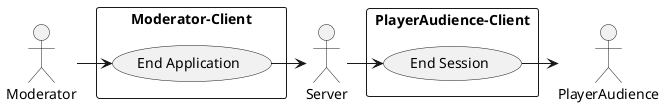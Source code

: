 @startuml

rectangle "Moderator-Client" {
    usecase "End Application" as endA    
}

rectangle "PlayerAudience-Client" {
    usecase "End Session" as endS
}

actor "Moderator" as b
actor "Server" as s
actor "PlayerAudience" as pa

b -right-> endA
endA -> s
s -> endS
endS -> pa

@enduml